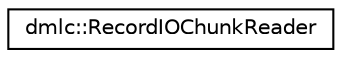 digraph "Graphical Class Hierarchy"
{
 // LATEX_PDF_SIZE
  edge [fontname="Helvetica",fontsize="10",labelfontname="Helvetica",labelfontsize="10"];
  node [fontname="Helvetica",fontsize="10",shape=record];
  rankdir="LR";
  Node0 [label="dmlc::RecordIOChunkReader",height=0.2,width=0.4,color="black", fillcolor="white", style="filled",URL="$classdmlc_1_1RecordIOChunkReader.html",tooltip="reader of binary recordio from Blob returned by InputSplit This class divides the blob into several i..."];
}
